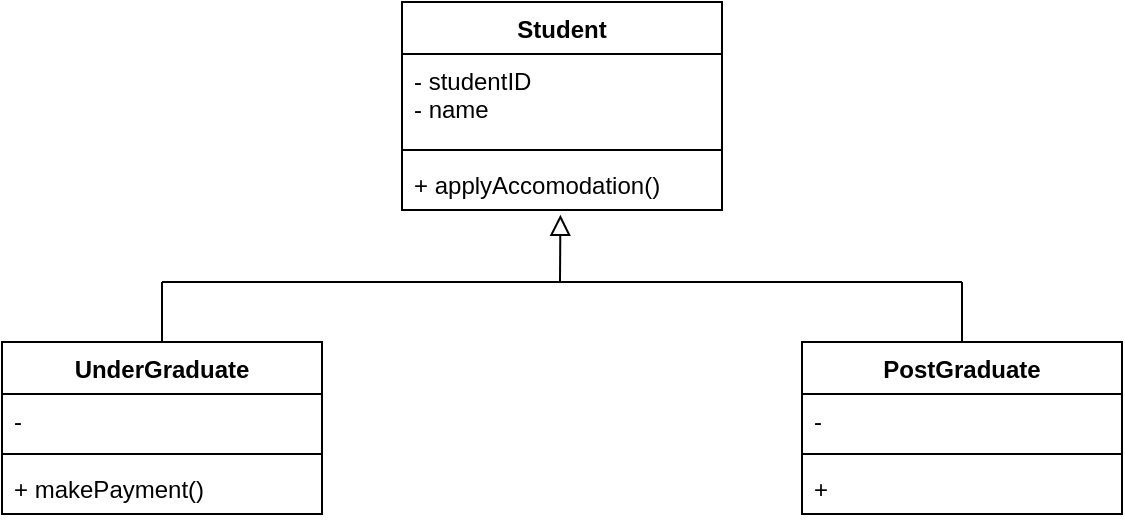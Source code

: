 <mxfile version="24.8.2">
  <diagram name="Page-1" id="zZjtceeM9U22Jan1bLyN">
    <mxGraphModel dx="1050" dy="522" grid="1" gridSize="10" guides="1" tooltips="1" connect="1" arrows="1" fold="1" page="1" pageScale="1" pageWidth="850" pageHeight="1100" math="0" shadow="0">
      <root>
        <mxCell id="0" />
        <mxCell id="1" parent="0" />
        <mxCell id="F5zDTDRYZft2dutmKfap-1" value="Student" style="swimlane;fontStyle=1;align=center;verticalAlign=top;childLayout=stackLayout;horizontal=1;startSize=26;horizontalStack=0;resizeParent=1;resizeParentMax=0;resizeLast=0;collapsible=1;marginBottom=0;whiteSpace=wrap;html=1;" parent="1" vertex="1">
          <mxGeometry x="320" y="150" width="160" height="104" as="geometry" />
        </mxCell>
        <mxCell id="F5zDTDRYZft2dutmKfap-2" value="- studentID&lt;div&gt;- name&lt;/div&gt;" style="text;strokeColor=none;fillColor=none;align=left;verticalAlign=top;spacingLeft=4;spacingRight=4;overflow=hidden;rotatable=0;points=[[0,0.5],[1,0.5]];portConstraint=eastwest;whiteSpace=wrap;html=1;" parent="F5zDTDRYZft2dutmKfap-1" vertex="1">
          <mxGeometry y="26" width="160" height="44" as="geometry" />
        </mxCell>
        <mxCell id="F5zDTDRYZft2dutmKfap-3" value="" style="line;strokeWidth=1;fillColor=none;align=left;verticalAlign=middle;spacingTop=-1;spacingLeft=3;spacingRight=3;rotatable=0;labelPosition=right;points=[];portConstraint=eastwest;strokeColor=inherit;" parent="F5zDTDRYZft2dutmKfap-1" vertex="1">
          <mxGeometry y="70" width="160" height="8" as="geometry" />
        </mxCell>
        <mxCell id="F5zDTDRYZft2dutmKfap-4" value="+ applyAccomodation()" style="text;strokeColor=none;fillColor=none;align=left;verticalAlign=top;spacingLeft=4;spacingRight=4;overflow=hidden;rotatable=0;points=[[0,0.5],[1,0.5]];portConstraint=eastwest;whiteSpace=wrap;html=1;" parent="F5zDTDRYZft2dutmKfap-1" vertex="1">
          <mxGeometry y="78" width="160" height="26" as="geometry" />
        </mxCell>
        <mxCell id="F5zDTDRYZft2dutmKfap-5" value="UnderGraduate" style="swimlane;fontStyle=1;align=center;verticalAlign=top;childLayout=stackLayout;horizontal=1;startSize=26;horizontalStack=0;resizeParent=1;resizeParentMax=0;resizeLast=0;collapsible=1;marginBottom=0;whiteSpace=wrap;html=1;" parent="1" vertex="1">
          <mxGeometry x="120" y="320" width="160" height="86" as="geometry" />
        </mxCell>
        <mxCell id="F5zDTDRYZft2dutmKfap-6" value="-" style="text;strokeColor=none;fillColor=none;align=left;verticalAlign=top;spacingLeft=4;spacingRight=4;overflow=hidden;rotatable=0;points=[[0,0.5],[1,0.5]];portConstraint=eastwest;whiteSpace=wrap;html=1;" parent="F5zDTDRYZft2dutmKfap-5" vertex="1">
          <mxGeometry y="26" width="160" height="26" as="geometry" />
        </mxCell>
        <mxCell id="F5zDTDRYZft2dutmKfap-7" value="" style="line;strokeWidth=1;fillColor=none;align=left;verticalAlign=middle;spacingTop=-1;spacingLeft=3;spacingRight=3;rotatable=0;labelPosition=right;points=[];portConstraint=eastwest;strokeColor=inherit;" parent="F5zDTDRYZft2dutmKfap-5" vertex="1">
          <mxGeometry y="52" width="160" height="8" as="geometry" />
        </mxCell>
        <mxCell id="F5zDTDRYZft2dutmKfap-8" value="+ makePayment()" style="text;strokeColor=none;fillColor=none;align=left;verticalAlign=top;spacingLeft=4;spacingRight=4;overflow=hidden;rotatable=0;points=[[0,0.5],[1,0.5]];portConstraint=eastwest;whiteSpace=wrap;html=1;" parent="F5zDTDRYZft2dutmKfap-5" vertex="1">
          <mxGeometry y="60" width="160" height="26" as="geometry" />
        </mxCell>
        <mxCell id="F5zDTDRYZft2dutmKfap-9" value="PostGraduate" style="swimlane;fontStyle=1;align=center;verticalAlign=top;childLayout=stackLayout;horizontal=1;startSize=26;horizontalStack=0;resizeParent=1;resizeParentMax=0;resizeLast=0;collapsible=1;marginBottom=0;whiteSpace=wrap;html=1;" parent="1" vertex="1">
          <mxGeometry x="520" y="320" width="160" height="86" as="geometry" />
        </mxCell>
        <mxCell id="F5zDTDRYZft2dutmKfap-10" value="-" style="text;strokeColor=none;fillColor=none;align=left;verticalAlign=top;spacingLeft=4;spacingRight=4;overflow=hidden;rotatable=0;points=[[0,0.5],[1,0.5]];portConstraint=eastwest;whiteSpace=wrap;html=1;" parent="F5zDTDRYZft2dutmKfap-9" vertex="1">
          <mxGeometry y="26" width="160" height="26" as="geometry" />
        </mxCell>
        <mxCell id="F5zDTDRYZft2dutmKfap-11" value="" style="line;strokeWidth=1;fillColor=none;align=left;verticalAlign=middle;spacingTop=-1;spacingLeft=3;spacingRight=3;rotatable=0;labelPosition=right;points=[];portConstraint=eastwest;strokeColor=inherit;" parent="F5zDTDRYZft2dutmKfap-9" vertex="1">
          <mxGeometry y="52" width="160" height="8" as="geometry" />
        </mxCell>
        <mxCell id="F5zDTDRYZft2dutmKfap-12" value="+" style="text;strokeColor=none;fillColor=none;align=left;verticalAlign=top;spacingLeft=4;spacingRight=4;overflow=hidden;rotatable=0;points=[[0,0.5],[1,0.5]];portConstraint=eastwest;whiteSpace=wrap;html=1;" parent="F5zDTDRYZft2dutmKfap-9" vertex="1">
          <mxGeometry y="60" width="160" height="26" as="geometry" />
        </mxCell>
        <mxCell id="F5zDTDRYZft2dutmKfap-13" value="" style="endArrow=block;html=1;rounded=0;align=center;verticalAlign=bottom;endFill=0;labelBackgroundColor=none;endSize=8;entryX=0.495;entryY=1.092;entryDx=0;entryDy=0;entryPerimeter=0;" parent="1" target="F5zDTDRYZft2dutmKfap-4" edge="1">
          <mxGeometry relative="1" as="geometry">
            <mxPoint x="399" y="290" as="sourcePoint" />
            <mxPoint x="310" y="250" as="targetPoint" />
          </mxGeometry>
        </mxCell>
        <mxCell id="F5zDTDRYZft2dutmKfap-14" value="" style="resizable=0;html=1;align=center;verticalAlign=top;labelBackgroundColor=none;" parent="F5zDTDRYZft2dutmKfap-13" connectable="0" vertex="1">
          <mxGeometry relative="1" as="geometry" />
        </mxCell>
        <mxCell id="F5zDTDRYZft2dutmKfap-15" value="" style="endArrow=none;html=1;rounded=0;" parent="1" edge="1">
          <mxGeometry width="50" height="50" relative="1" as="geometry">
            <mxPoint x="200" y="290" as="sourcePoint" />
            <mxPoint x="600" y="290" as="targetPoint" />
          </mxGeometry>
        </mxCell>
        <mxCell id="F5zDTDRYZft2dutmKfap-16" value="" style="endArrow=none;html=1;rounded=0;exitX=0.5;exitY=0;exitDx=0;exitDy=0;" parent="1" source="F5zDTDRYZft2dutmKfap-5" edge="1">
          <mxGeometry width="50" height="50" relative="1" as="geometry">
            <mxPoint x="400" y="300" as="sourcePoint" />
            <mxPoint x="200" y="290" as="targetPoint" />
          </mxGeometry>
        </mxCell>
        <mxCell id="F5zDTDRYZft2dutmKfap-17" value="" style="endArrow=none;html=1;rounded=0;exitX=0.5;exitY=0;exitDx=0;exitDy=0;" parent="1" source="F5zDTDRYZft2dutmKfap-9" edge="1">
          <mxGeometry width="50" height="50" relative="1" as="geometry">
            <mxPoint x="400" y="300" as="sourcePoint" />
            <mxPoint x="600" y="290" as="targetPoint" />
          </mxGeometry>
        </mxCell>
      </root>
    </mxGraphModel>
  </diagram>
</mxfile>
